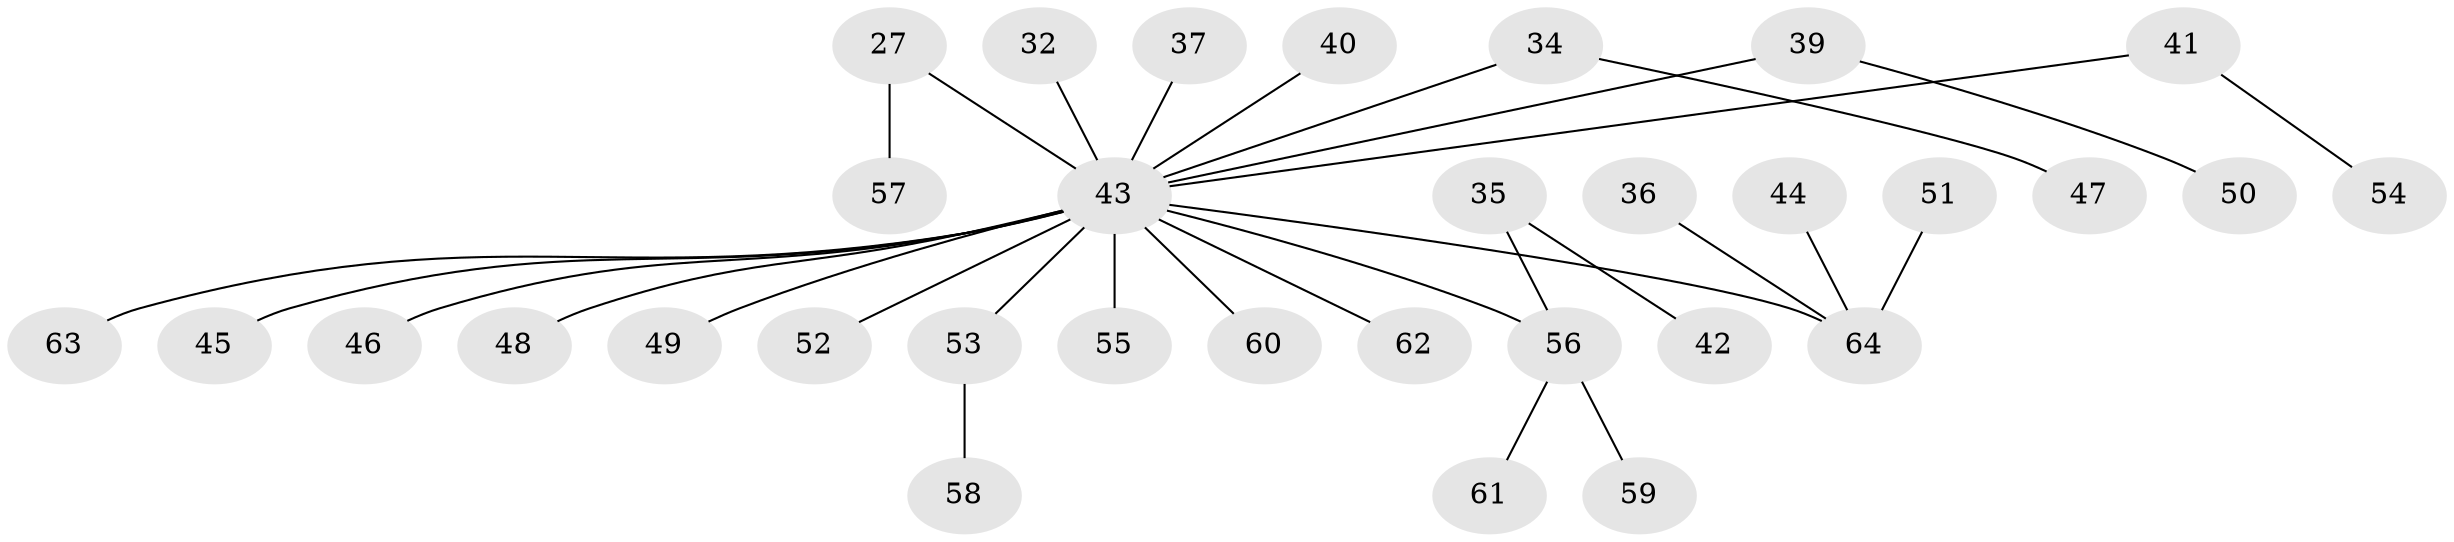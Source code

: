 // original degree distribution, {5: 0.03125, 4: 0.109375, 1: 0.484375, 3: 0.140625, 2: 0.234375}
// Generated by graph-tools (version 1.1) at 2025/52/03/09/25 04:52:25]
// undirected, 32 vertices, 31 edges
graph export_dot {
graph [start="1"]
  node [color=gray90,style=filled];
  27;
  32;
  34;
  35;
  36;
  37;
  39;
  40;
  41;
  42;
  43 [super="+38+29+18+30+16+17+15+21+22+25+31+28+26"];
  44;
  45;
  46;
  47;
  48;
  49 [super="+9"];
  50;
  51;
  52;
  53;
  54;
  55;
  56 [super="+8+23+33"];
  57;
  58;
  59;
  60;
  61;
  62;
  63;
  64 [super="+24"];
  27 -- 57;
  27 -- 43;
  32 -- 43;
  34 -- 47;
  34 -- 43;
  35 -- 42;
  35 -- 56;
  36 -- 64;
  37 -- 43;
  39 -- 50;
  39 -- 43;
  40 -- 43;
  41 -- 54;
  41 -- 43;
  43 -- 55;
  43 -- 60;
  43 -- 45;
  43 -- 48;
  43 -- 49;
  43 -- 62;
  43 -- 56;
  43 -- 63;
  43 -- 52;
  43 -- 46;
  43 -- 64;
  43 -- 53;
  44 -- 64;
  51 -- 64;
  53 -- 58;
  56 -- 61;
  56 -- 59;
}
